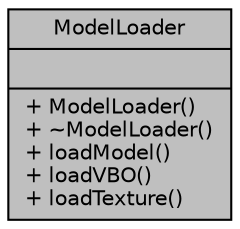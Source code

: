 digraph "ModelLoader"
{
  bgcolor="transparent";
  edge [fontname="Helvetica",fontsize="10",labelfontname="Helvetica",labelfontsize="10"];
  node [fontname="Helvetica",fontsize="10",shape=record];
  Node1 [label="{ModelLoader\n||+ ModelLoader()\l+ ~ModelLoader()\l+ loadModel()\l+ loadVBO()\l+ loadTexture()\l}",height=0.2,width=0.4,color="black", fillcolor="grey75", style="filled", fontcolor="black"];
}

